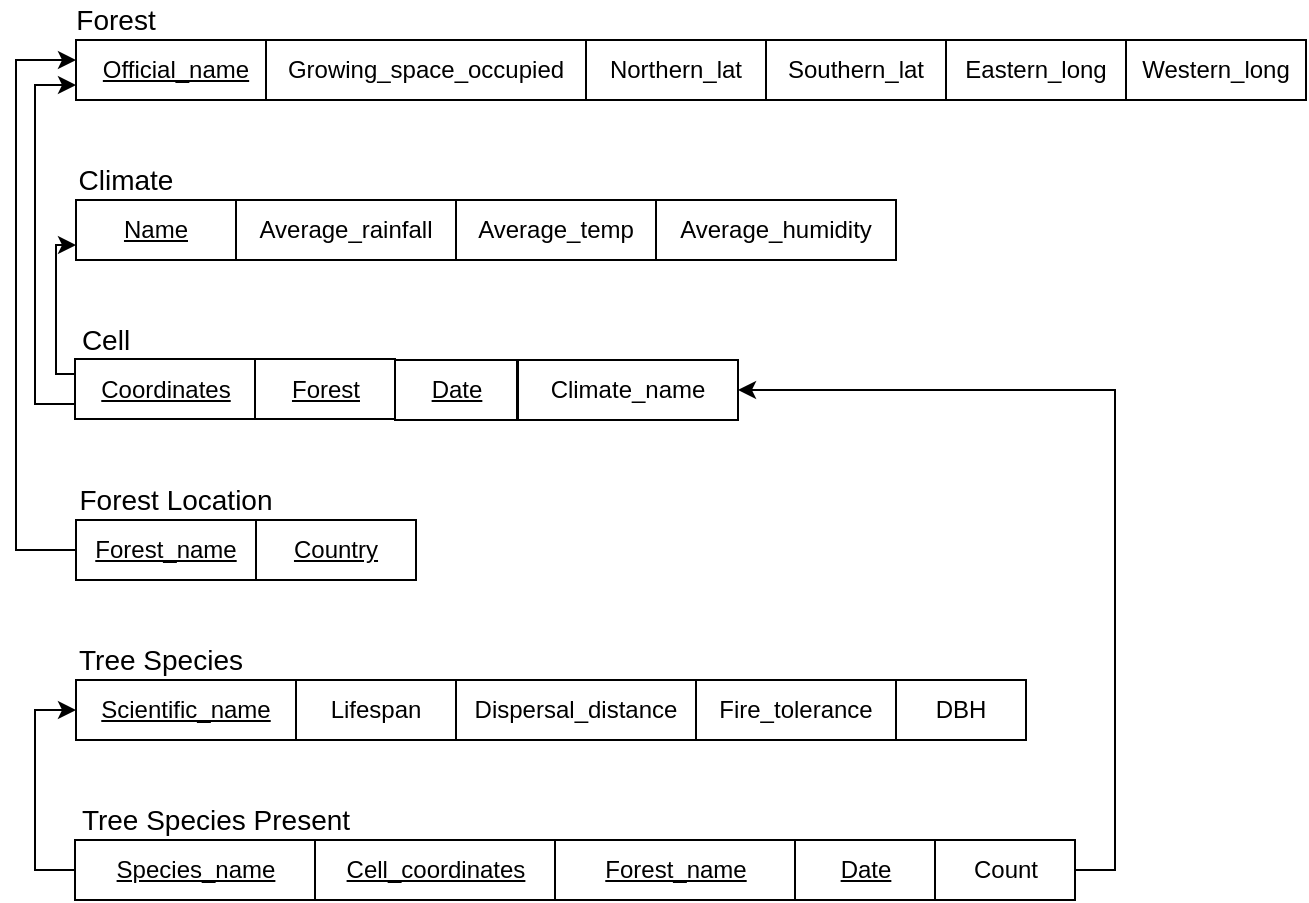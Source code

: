 <mxfile version="10.6.3" type="github"><diagram id="RWy7YjiY8AlB_z07bHp_" name="Page-1"><mxGraphModel dx="754" dy="434" grid="1" gridSize="10" guides="1" tooltips="1" connect="1" arrows="1" fold="1" page="1" pageScale="1" pageWidth="850" pageHeight="1100" math="0" shadow="0"><root><mxCell id="0"/><mxCell id="1" parent="0"/><mxCell id="BWBPCGbqgM2fFFO-517t-1" value="&lt;u&gt;Official_name&lt;/u&gt;" style="rounded=0;whiteSpace=wrap;html=1;" vertex="1" parent="1"><mxGeometry x="130" y="180" width="100" height="30" as="geometry"/></mxCell><mxCell id="BWBPCGbqgM2fFFO-517t-2" value="Growing_space_occupied" style="rounded=0;whiteSpace=wrap;html=1;" vertex="1" parent="1"><mxGeometry x="225" y="180" width="160" height="30" as="geometry"/></mxCell><mxCell id="BWBPCGbqgM2fFFO-517t-3" value="Northern_lat" style="rounded=0;whiteSpace=wrap;html=1;" vertex="1" parent="1"><mxGeometry x="385" y="180" width="90" height="30" as="geometry"/></mxCell><mxCell id="BWBPCGbqgM2fFFO-517t-4" value="Southern_lat" style="rounded=0;whiteSpace=wrap;html=1;" vertex="1" parent="1"><mxGeometry x="475" y="180" width="90" height="30" as="geometry"/></mxCell><mxCell id="BWBPCGbqgM2fFFO-517t-5" value="Eastern_long" style="rounded=0;whiteSpace=wrap;html=1;" vertex="1" parent="1"><mxGeometry x="565" y="180" width="90" height="30" as="geometry"/></mxCell><mxCell id="BWBPCGbqgM2fFFO-517t-6" value="Western_long" style="rounded=0;whiteSpace=wrap;html=1;" vertex="1" parent="1"><mxGeometry x="655" y="180" width="90" height="30" as="geometry"/></mxCell><mxCell id="BWBPCGbqgM2fFFO-517t-7" value="&lt;font style=&quot;font-size: 14px&quot;&gt;Forest&lt;/font&gt;" style="text;html=1;strokeColor=none;fillColor=none;align=center;verticalAlign=middle;whiteSpace=wrap;rounded=0;" vertex="1" parent="1"><mxGeometry x="130" y="160" width="40" height="20" as="geometry"/></mxCell><mxCell id="BWBPCGbqgM2fFFO-517t-8" value="&lt;u&gt;Name&lt;/u&gt;" style="rounded=0;whiteSpace=wrap;html=1;" vertex="1" parent="1"><mxGeometry x="130" y="260" width="80" height="30" as="geometry"/></mxCell><mxCell id="BWBPCGbqgM2fFFO-517t-9" value="&lt;font style=&quot;font-size: 14px&quot;&gt;Climate&lt;/font&gt;" style="text;html=1;strokeColor=none;fillColor=none;align=center;verticalAlign=middle;whiteSpace=wrap;rounded=0;" vertex="1" parent="1"><mxGeometry x="130" y="240" width="50" height="20" as="geometry"/></mxCell><mxCell id="BWBPCGbqgM2fFFO-517t-10" value="Average_rainfall" style="rounded=0;whiteSpace=wrap;html=1;" vertex="1" parent="1"><mxGeometry x="210" y="260" width="110" height="30" as="geometry"/></mxCell><mxCell id="BWBPCGbqgM2fFFO-517t-11" value="Average_temp" style="rounded=0;whiteSpace=wrap;html=1;" vertex="1" parent="1"><mxGeometry x="320" y="260" width="100" height="30" as="geometry"/></mxCell><mxCell id="BWBPCGbqgM2fFFO-517t-12" value="Average_humidity" style="rounded=0;whiteSpace=wrap;html=1;" vertex="1" parent="1"><mxGeometry x="420" y="260" width="120" height="30" as="geometry"/></mxCell><mxCell id="BWBPCGbqgM2fFFO-517t-13" style="edgeStyle=orthogonalEdgeStyle;rounded=0;orthogonalLoop=1;jettySize=auto;html=1;exitX=0;exitY=0.25;exitDx=0;exitDy=0;entryX=0;entryY=0.75;entryDx=0;entryDy=0;" edge="1" parent="1" source="BWBPCGbqgM2fFFO-517t-15" target="BWBPCGbqgM2fFFO-517t-8"><mxGeometry relative="1" as="geometry"><Array as="points"><mxPoint x="120" y="347"/><mxPoint x="120" y="283"/></Array></mxGeometry></mxCell><mxCell id="BWBPCGbqgM2fFFO-517t-14" style="edgeStyle=orthogonalEdgeStyle;rounded=0;orthogonalLoop=1;jettySize=auto;html=1;exitX=0;exitY=0.75;exitDx=0;exitDy=0;entryX=0;entryY=0.75;entryDx=0;entryDy=0;" edge="1" parent="1" source="BWBPCGbqgM2fFFO-517t-15" target="BWBPCGbqgM2fFFO-517t-1"><mxGeometry relative="1" as="geometry"/></mxCell><mxCell id="BWBPCGbqgM2fFFO-517t-15" value="&lt;u&gt;Coordinates&lt;/u&gt;" style="rounded=0;whiteSpace=wrap;html=1;" vertex="1" parent="1"><mxGeometry x="129.5" y="339.5" width="90" height="30" as="geometry"/></mxCell><mxCell id="BWBPCGbqgM2fFFO-517t-16" value="Climate_name" style="rounded=0;whiteSpace=wrap;html=1;" vertex="1" parent="1"><mxGeometry x="351" y="340" width="110" height="30" as="geometry"/></mxCell><mxCell id="BWBPCGbqgM2fFFO-517t-17" value="&lt;font style=&quot;font-size: 14px&quot;&gt;Cell&lt;/font&gt;" style="text;html=1;strokeColor=none;fillColor=none;align=center;verticalAlign=middle;whiteSpace=wrap;rounded=0;" vertex="1" parent="1"><mxGeometry x="130" y="320" width="30" height="20" as="geometry"/></mxCell><mxCell id="BWBPCGbqgM2fFFO-517t-18" style="edgeStyle=orthogonalEdgeStyle;rounded=0;orthogonalLoop=1;jettySize=auto;html=1;exitX=0;exitY=0.5;exitDx=0;exitDy=0;" edge="1" parent="1" source="BWBPCGbqgM2fFFO-517t-19"><mxGeometry relative="1" as="geometry"><mxPoint x="130" y="190" as="targetPoint"/><Array as="points"><mxPoint x="100" y="435"/><mxPoint x="100" y="190"/></Array></mxGeometry></mxCell><mxCell id="BWBPCGbqgM2fFFO-517t-19" value="&lt;u&gt;Forest_name&lt;/u&gt;" style="rounded=0;whiteSpace=wrap;html=1;" vertex="1" parent="1"><mxGeometry x="130" y="420" width="90" height="30" as="geometry"/></mxCell><mxCell id="BWBPCGbqgM2fFFO-517t-20" value="&lt;u&gt;Country&lt;/u&gt;" style="rounded=0;whiteSpace=wrap;html=1;" vertex="1" parent="1"><mxGeometry x="220" y="420" width="80" height="30" as="geometry"/></mxCell><mxCell id="BWBPCGbqgM2fFFO-517t-21" value="&lt;font style=&quot;font-size: 14px&quot;&gt;Forest Location&lt;/font&gt;" style="text;html=1;strokeColor=none;fillColor=none;align=center;verticalAlign=middle;whiteSpace=wrap;rounded=0;" vertex="1" parent="1"><mxGeometry x="130" y="395" width="100" height="30" as="geometry"/></mxCell><mxCell id="BWBPCGbqgM2fFFO-517t-22" value="&lt;u&gt;Scientific_name&lt;/u&gt;" style="rounded=0;whiteSpace=wrap;html=1;" vertex="1" parent="1"><mxGeometry x="130" y="500" width="110" height="30" as="geometry"/></mxCell><mxCell id="BWBPCGbqgM2fFFO-517t-23" value="Lifespan" style="rounded=0;whiteSpace=wrap;html=1;" vertex="1" parent="1"><mxGeometry x="240" y="500" width="80" height="30" as="geometry"/></mxCell><mxCell id="BWBPCGbqgM2fFFO-517t-24" value="Fire_tolerance" style="rounded=0;whiteSpace=wrap;html=1;" vertex="1" parent="1"><mxGeometry x="440" y="500" width="100" height="30" as="geometry"/></mxCell><mxCell id="BWBPCGbqgM2fFFO-517t-25" value="Dispersal_distance" style="rounded=0;whiteSpace=wrap;html=1;" vertex="1" parent="1"><mxGeometry x="320" y="500" width="120" height="30" as="geometry"/></mxCell><mxCell id="BWBPCGbqgM2fFFO-517t-26" value="DBH" style="rounded=0;whiteSpace=wrap;html=1;" vertex="1" parent="1"><mxGeometry x="540" y="500" width="65" height="30" as="geometry"/></mxCell><mxCell id="BWBPCGbqgM2fFFO-517t-27" value="&lt;div style=&quot;text-align: left&quot;&gt;&lt;span style=&quot;font-size: 14px&quot;&gt;Tree Species&lt;/span&gt;&lt;/div&gt;" style="text;html=1;strokeColor=none;fillColor=none;align=center;verticalAlign=middle;whiteSpace=wrap;rounded=0;" vertex="1" parent="1"><mxGeometry x="125" y="480" width="95" height="20" as="geometry"/></mxCell><mxCell id="BWBPCGbqgM2fFFO-517t-28" value="&lt;u&gt;Forest&lt;/u&gt;" style="rounded=0;whiteSpace=wrap;html=1;" vertex="1" parent="1"><mxGeometry x="219.5" y="339.5" width="70" height="30" as="geometry"/></mxCell><mxCell id="BWBPCGbqgM2fFFO-517t-29" style="edgeStyle=orthogonalEdgeStyle;rounded=0;orthogonalLoop=1;jettySize=auto;html=1;exitX=0;exitY=0.5;exitDx=0;exitDy=0;entryX=0;entryY=0.5;entryDx=0;entryDy=0;" edge="1" parent="1" source="BWBPCGbqgM2fFFO-517t-30" target="BWBPCGbqgM2fFFO-517t-22"><mxGeometry relative="1" as="geometry"><mxPoint x="110" y="590" as="targetPoint"/></mxGeometry></mxCell><mxCell id="BWBPCGbqgM2fFFO-517t-30" value="&lt;u&gt;Species_name&lt;/u&gt;" style="rounded=0;whiteSpace=wrap;html=1;" vertex="1" parent="1"><mxGeometry x="129.5" y="580" width="120" height="30" as="geometry"/></mxCell><mxCell id="BWBPCGbqgM2fFFO-517t-31" value="&lt;u&gt;Date&lt;/u&gt;" style="rounded=0;whiteSpace=wrap;html=1;direction=west;" vertex="1" parent="1"><mxGeometry x="489.5" y="580" width="70" height="30" as="geometry"/></mxCell><mxCell id="BWBPCGbqgM2fFFO-517t-32" value="&lt;u&gt;Cell_coordinates&lt;/u&gt;" style="rounded=0;whiteSpace=wrap;html=1;" vertex="1" parent="1"><mxGeometry x="249.5" y="580" width="120" height="30" as="geometry"/></mxCell><mxCell id="BWBPCGbqgM2fFFO-517t-33" value="&lt;font style=&quot;font-size: 14px&quot;&gt;Tree Species Present&lt;/font&gt;" style="text;html=1;strokeColor=none;fillColor=none;align=center;verticalAlign=middle;whiteSpace=wrap;rounded=0;" vertex="1" parent="1"><mxGeometry x="129.5" y="560" width="140" height="20" as="geometry"/></mxCell><mxCell id="BWBPCGbqgM2fFFO-517t-34" style="edgeStyle=orthogonalEdgeStyle;rounded=0;orthogonalLoop=1;jettySize=auto;html=1;exitX=0;exitY=0.5;exitDx=0;exitDy=0;entryX=1;entryY=0.5;entryDx=0;entryDy=0;" edge="1" parent="1" source="BWBPCGbqgM2fFFO-517t-35" target="BWBPCGbqgM2fFFO-517t-16"><mxGeometry relative="1" as="geometry"/></mxCell><mxCell id="BWBPCGbqgM2fFFO-517t-35" value="Count" style="rounded=0;whiteSpace=wrap;html=1;direction=west;" vertex="1" parent="1"><mxGeometry x="559.5" y="580" width="70" height="30" as="geometry"/></mxCell><mxCell id="BWBPCGbqgM2fFFO-517t-36" value="&lt;u&gt;Forest_name&lt;/u&gt;" style="rounded=0;whiteSpace=wrap;html=1;" vertex="1" parent="1"><mxGeometry x="369.5" y="580" width="120" height="30" as="geometry"/></mxCell><mxCell id="BWBPCGbqgM2fFFO-517t-37" value="&lt;u&gt;Date&lt;/u&gt;" style="rounded=0;whiteSpace=wrap;html=1;" vertex="1" parent="1"><mxGeometry x="289.5" y="340" width="61" height="30" as="geometry"/></mxCell></root></mxGraphModel></diagram></mxfile>